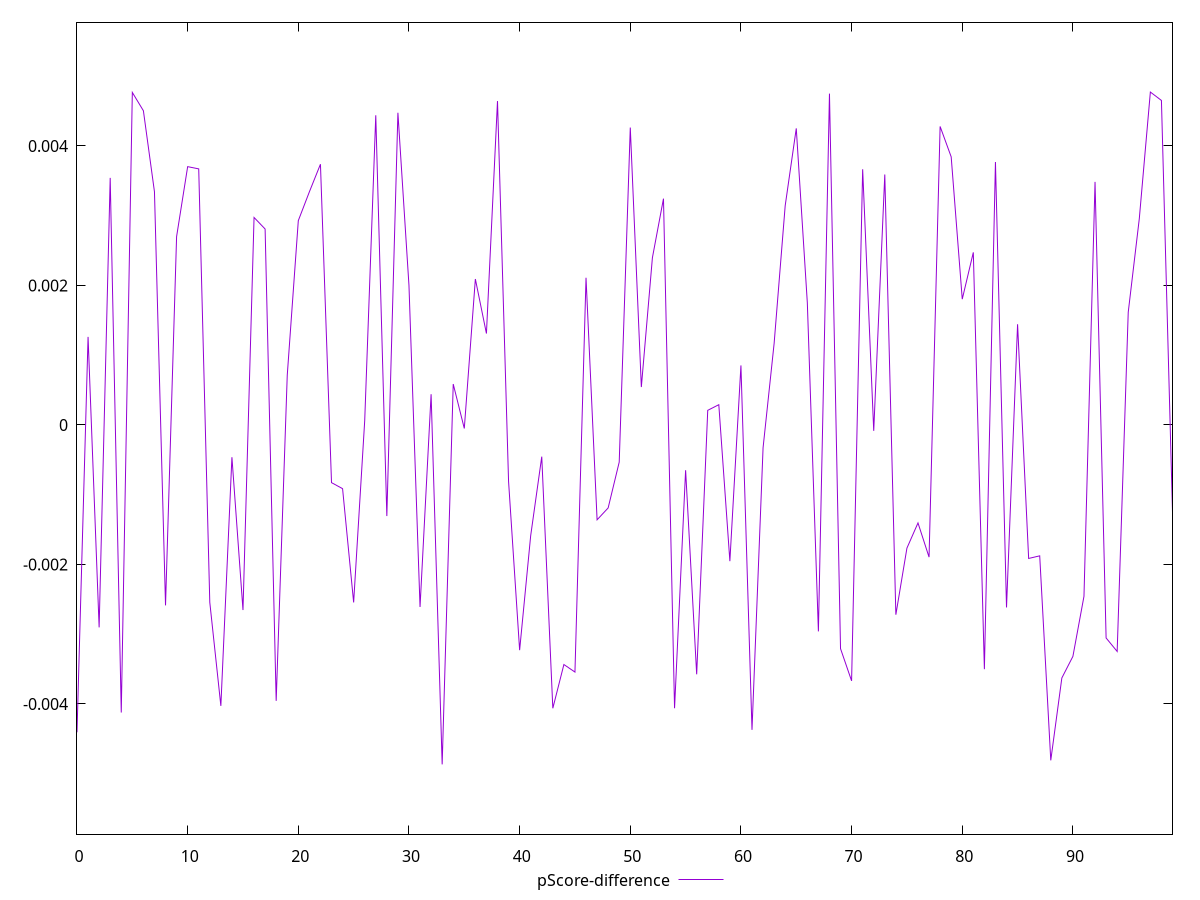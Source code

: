 reset

$pScoreDifference <<EOF
0 -0.004406037420076059
1 0.0012627586394255985
2 -0.002901735770288405
3 0.0035425321293811596
4 -0.004122288001895513
5 0.004767030851292264
6 0.004504598923344927
7 0.0033429632721749813
8 -0.0025865005178022926
9 0.0027004257851914737
10 0.003703138182312715
11 0.00367132117285196
12 -0.002542820830128689
13 -0.004027444857640006
14 -0.0004624329999330934
15 -0.0026532803149773576
16 0.002974610221911589
17 0.002809081715143047
18 -0.003955637286065072
19 0.0007112914787948954
20 0.002929451883377676
21 0.003342347317182859
22 0.003737985103375474
23 -0.0008272428136407717
24 -0.0009135968723941734
25 -0.0025441704559520106
26 0.00005974025572930142
27 0.0044395897753798375
28 -0.0013057253614123798
29 0.004475514129306246
30 0.0019988943280170313
31 -0.0026099403300337
32 0.00044093098224440297
33 -0.0048661198842839815
34 0.0005864816203507983
35 -0.000050231136491940553
36 0.002091975675375002
37 0.0013108106912468331
38 0.004643530634499182
39 -0.0008082153269264314
40 -0.003228994167072452
41 -0.0015862513053510607
42 -0.00045430961149939275
43 -0.004061718587845986
44 -0.003434593305544409
45 -0.0035426747230605793
46 0.0021102356952733548
47 -0.0013597499848614358
48 -0.0011895964600108222
49 -0.0005324057776336932
50 0.004264110459126447
51 0.0005432958275367605
52 0.002398039417057629
53 0.0032443780329414196
54 -0.004061053755926691
55 -0.000648567826152413
56 -0.003575128905658309
57 0.0002100884132836267
58 0.0002903753243018725
59 -0.001952812045322938
60 0.0008531730321262865
61 -0.004370773343124301
62 -0.00032752305938743564
63 0.001170410624996343
64 0.003144348542243325
65 0.004251619710847976
66 0.0017511144226287634
67 -0.0029590363368600103
68 0.0047505357359979294
69 -0.003206851719534276
70 -0.0036686885790883084
71 0.0036658861859634184
72 -0.00008404211289353425
73 0.0035903812684493497
74 -0.002720359047821641
75 -0.001765875258439742
76 -0.001404719013090916
77 -0.0018947529901942595
78 0.0042795050579952365
79 0.0038436407638003933
80 0.0018034744612501763
81 0.0024742543820813756
82 -0.0035015751766843684
83 0.0037694344134579505
84 -0.0026162409160865874
85 0.00144369543462608
86 -0.0019139758053187128
87 -0.0018764509950074393
88 -0.004808335589591595
89 -0.0036275841258331942
90 -0.0033174516588793113
91 -0.002456973458760614
92 0.003484434033106054
93 -0.0030539565397941226
94 -0.0032471217968444988
95 0.001616153886434435
96 0.0029578019883139683
97 0.004772699466413677
98 0.004652122593273078
99 -0.001247966006260648
EOF

set key outside below
set xrange [0:99]
set yrange [-0.0058661198842839815:0.005772699466413677]
set trange [-0.0058661198842839815:0.005772699466413677]
set terminal svg size 640, 500 enhanced background rgb 'white'
set output "reprap/first-contentful-paint/samples/pages+cached/pScore-difference/values.svg"

plot $pScoreDifference title "pScore-difference" with line

reset
